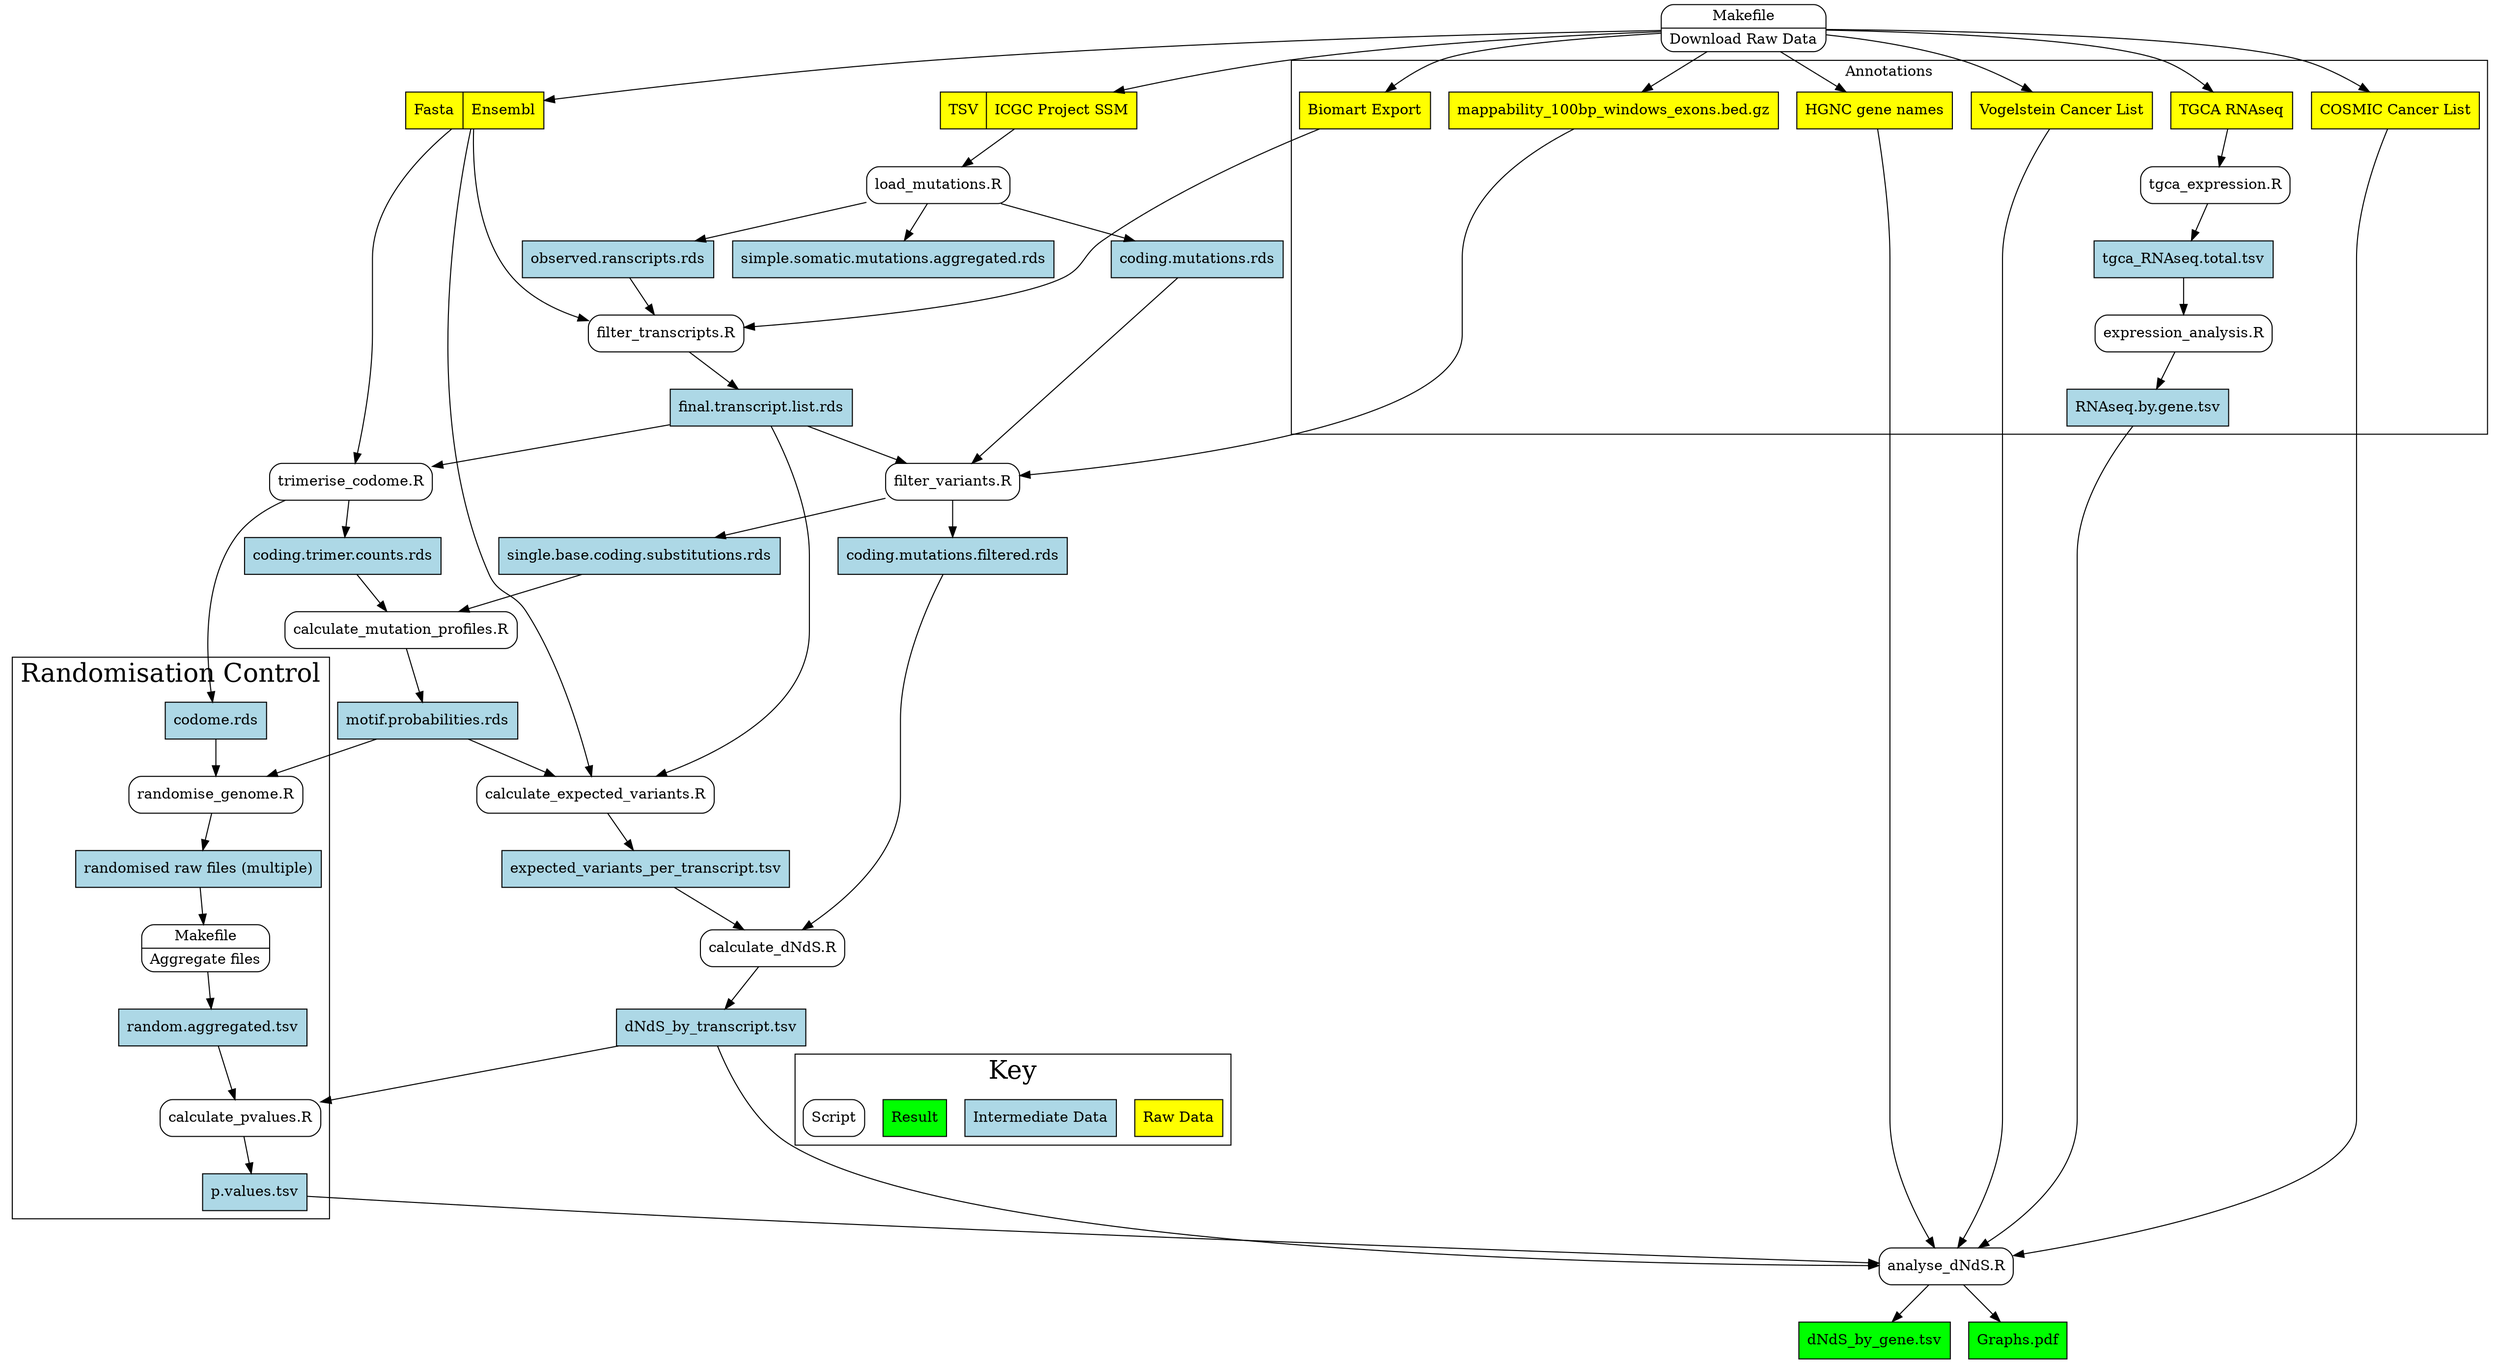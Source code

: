 # create on the command line by:
# dot -Tpng data_flow_diagram.gv -o data_flow_diagram.png
digraph dfd2{
	graph [ dpi = 150 ]; 
        node[shape=record]
        subgraph level0{
        fasta [label="Fasta | Ensembl", style=filled, fillcolor=yellow];
        ICGCindiv [label="TSV | ICGC Project SSM", style=filled, fillcolor=yellow];
                        {rank=same; fasta,ICGCindiv}

        expected [label="expected_variants_per_transcript.tsv" shape=box, style=filled, fillcolor=lightblue];
        observed [label="coding.mutations.rds" shape=box, style=filled, fillcolor=lightblue];
		filteredObserved [label="coding.mutations.filtered.rds" shape=box, style=filled, fillcolor=lightblue];
        dndsTranscript [label="dNdS_by_transcript.tsv" shape=box, style=filled, fillcolor=lightblue];
        dndsgene [label="dNdS_by_gene.tsv" shape=box, style=filled, fillcolor=green];
        graphs [label="Graphs.pdf" shape=box, style=filled, fillcolor=green];
        singleBaseCodingSubs [label="single.base.coding.substitutions.rds" shape=box, style=filled, fillcolor=lightblue];
        trimerCounts [label="coding.trimer.counts.rds" shape=box, style=filled, fillcolor=lightblue];
        motifProbs [label="motif.probabilities.rds" shape=box, style=filled, fillcolor=lightblue];
        aggMut [label="simple.somatic.mutations.aggregated.rds" shape=box, style=filled, fillcolor=lightblue];
		observedTranscripts [label="observed.ranscripts.rds" shape=box, style=filled, fillcolor=lightblue];
		transcriptList [label="final.transcript.list.rds" shape=box, style=filled, fillcolor=lightblue];
		cosmic [label="cancer_gene_census.csv" shape=box, style=filled, fillcolor=yellow];
		hgnc [label="HGNC.tsv" shape=box, style=filled, fillcolor=yellow];


        calcExpected [label="calculate_expected_variants.R}" shape=Mrecord];
        calcdnds [label="calculate_dNdS.R}" shape=Mrecord];
        analysednds [label="analyse_dNdS.R}" shape=Mrecord];
        MakeDownload [label="{Makefile|Download Raw Data}" shape=Mrecord];

		trimerise [label="{trimerise_codome.R}" shape=Mrecord];
		load [label="{load_mutations.R}" shape=Mrecord];
        calcProfile [label="{calculate_mutation_profiles.R}" shape=Mrecord];
		filterTranscripts [label="{filter_transcripts.R}" shape=Mrecord];
		filterVariants [label="{filter_variants.R}" shape=Mrecord];
        }
		
		subgraph cluster_level3{
	                        label ="Randomisation Control" fontsize="25";
				randomise [label="{randomise_genome.R}" shape=Mrecord];
				codome [label="codome.rds" shape=box, style=filled, fillcolor=lightblue];
				randomAggregated [label="random.aggregated.tsv" shape=box, style=filled, fillcolor=lightblue];
				pvalues [label="p.values.tsv" shape=box, style=filled, fillcolor=lightblue];
				randomisedRaw [label="randomised raw files (multiple)" shape=box, style=filled, fillcolor=lightblue];
				mergeRandom [label="{Makefile|Aggregate files}" shape=Mrecord];
				calculateP [label="{calculate_pvalues.R}" shape=Mrecord];
	        }

       subgraph cluster_level1{
                	label ="Annotations" rank="max";
				mappability [label="mappability_100bp_windows_exons.bed.gz" shape=box, style=filled, fillcolor=yellow];
        		biomart [label="Biomart Export" shape=box, style=filled, fillcolor=yellow];
	        	vogelstein [label="Vogelstein Cancer List" shape=box, style=filled, fillcolor=yellow];
	        	cosmic [label="COSMIC Cancer List" shape=box, style=filled, fillcolor=yellow];
	        	hgnc [label="HGNC gene names" shape=box, style=filled, fillcolor=yellow];
	        	rna [label="TGCA RNAseq" shape=box, style=filled, fillcolor=yellow];

			rnaTotal [label="tgca_RNAseq.total.tsv" shape=box, style=filled, fillcolor=lightblue];
			rnaGene [label="RNAseq.by.gene.tsv" shape=box, style=filled, fillcolor=lightblue];

	        	expression [label="tgca_expression.R}" shape=Mrecord];
	        	expressionAnalysis [label="expression_analysis.R}" shape=Mrecord];

                       # store1 [label="<f0>    |<f1> Data store one"];
                       # store2 [label="<f0>   |<f1> Data store two"];
                       # {rank=same; store1, store2}

        }

	subgraph cluster_level2{
                        label ="Key" fontsize="25" rank="min";
        raw [label="Raw Data" shape=box, style=filled, fillcolor=yellow];
		data [label="Intermediate Data" shape=box, style=filled, fillcolor=lightblue];
	    results [label="Result" shape=box, style=filled, fillcolor=green];
	    script [label="Script" shape=Mrecord];
        }

	# Download Data
	MakeDownload -> {fasta, ICGCindiv, biomart, vogelstein, rna, mappability, cosmic, hgnc}
	
	# Load mutations
	ICGCindiv -> load -> {observed,aggMut,observedTranscripts}
	
	# Calculate substitution 'matrix'
	{singleBaseCodingSubs,trimerCounts} -> calcProfile -> motifProbs
	
	# Calculate expected ratio of N:S
	{fasta,motifProbs,transcriptList} -> calcExpected -> expected
	
	{expected,filteredObserved} -> calcdnds -> dndsTranscript -> analysednds -> {graphs dndsgene}
	
	# Ensembl Fasta
	{fasta,transcriptList} -> trimerise -> {codome,trimerCounts}
	
	# Filter transcripts
	{fasta,observedTranscripts,biomart} -> filterTranscripts -> transcriptList
	
	# Filter variants
	{mappability,transcriptList,observed} -> filterVariants -> {singleBaseCodingSubs,filteredObserved}
	
	# Create random genomes and calculate Pvalues
	{codome,motifProbs} -> randomise -> randomisedRaw -> mergeRandom -> randomAggregated -> calculateP -> pvalues -> analysednds
		dndsTranscript -> calculateP

	# RNA Expression
	rna -> expression -> rnaTotal -> expressionAnalysis -> rnaGene

	# Add annotations
	{vogelstein,cosmic,hgnc,rnaGene} -> analysednds

	# Key
#	raw -> script -> data -> results [style=invis]
	 calcdnds -> script  [style=invis, minlen=2]

}
